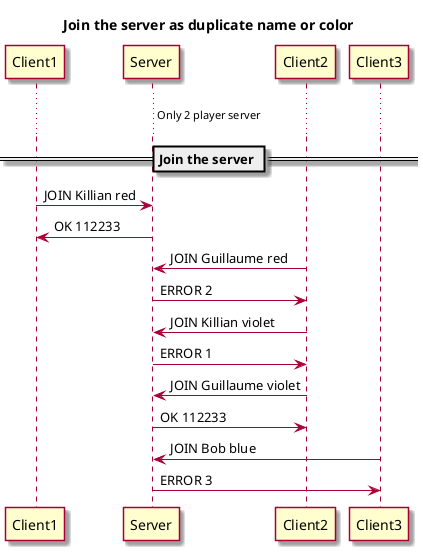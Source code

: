 @startuml

skin rose

title Join the server as duplicate name or color

...Only 2 player server...

== Join the server ==


Client1 -> Server: JOIN Killian red
Server -> Client1: OK 112233

Client2 -> Server: JOIN Guillaume red
Server -> Client2: ERROR 2

Client2 -> Server: JOIN Killian violet
Server -> Client2: ERROR 1


Client2 -> Server: JOIN Guillaume violet
Server -> Client2: OK 112233

Client3 -> Server: JOIN Bob blue
Server -> Client3: ERROR 3

@enduml